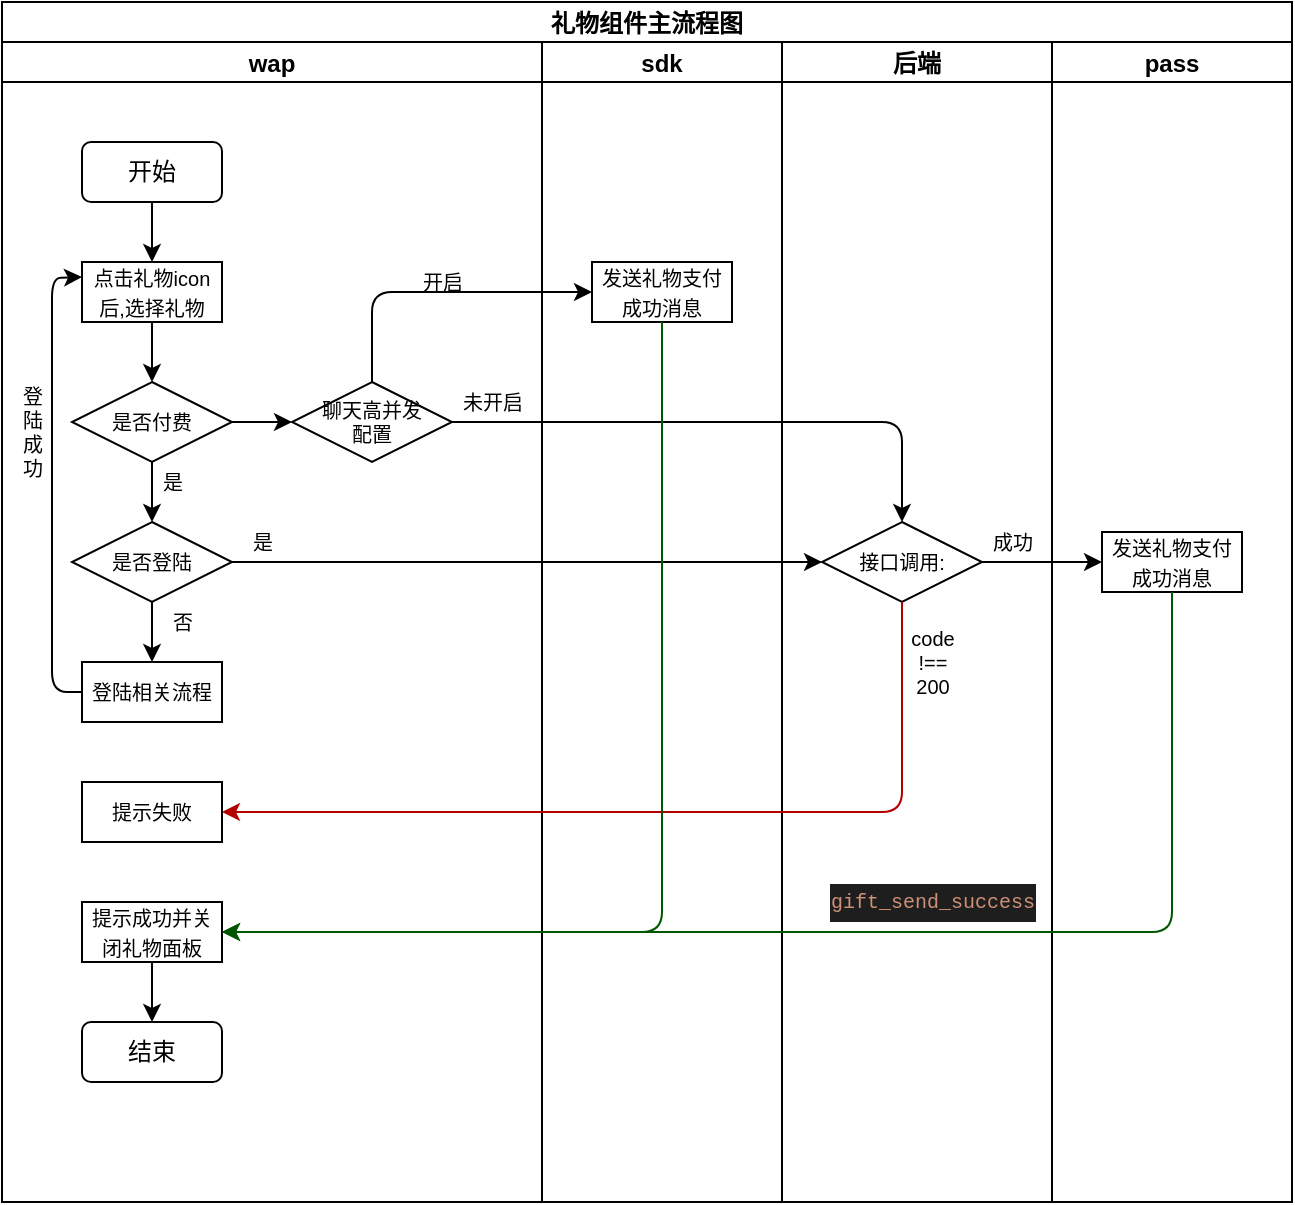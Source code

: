 <mxfile>
    <diagram id="QSWu9Wnhy0qAhUBLh6C_" name="第 1 页">
        <mxGraphModel dx="700" dy="1515" grid="1" gridSize="10" guides="1" tooltips="1" connect="1" arrows="1" fold="1" page="1" pageScale="1" pageWidth="827" pageHeight="1169" math="0" shadow="0">
            <root>
                <mxCell id="0"/>
                <mxCell id="1" parent="0"/>
                <mxCell id="10" value="礼物组件主流程图" style="swimlane;childLayout=stackLayout;resizeParent=1;resizeParentMax=0;startSize=20;" vertex="1" parent="1">
                    <mxGeometry x="120" y="-120" width="645" height="600" as="geometry"/>
                </mxCell>
                <mxCell id="11" value="wap" style="swimlane;startSize=20;" vertex="1" parent="10">
                    <mxGeometry y="20" width="270" height="580" as="geometry"/>
                </mxCell>
                <mxCell id="21" style="edgeStyle=none;html=1;exitX=0.5;exitY=1;exitDx=0;exitDy=0;entryX=0.5;entryY=0;entryDx=0;entryDy=0;" edge="1" parent="11" source="15" target="20">
                    <mxGeometry relative="1" as="geometry"/>
                </mxCell>
                <mxCell id="15" value="开始" style="rounded=1;whiteSpace=wrap;html=1;" vertex="1" parent="11">
                    <mxGeometry x="40" y="50" width="70" height="30" as="geometry"/>
                </mxCell>
                <mxCell id="27" value="" style="edgeStyle=none;html=1;fontSize=10;" edge="1" parent="11" source="20" target="26">
                    <mxGeometry relative="1" as="geometry"/>
                </mxCell>
                <mxCell id="20" value="&lt;font style=&quot;font-size: 10px&quot;&gt;点击礼物icon后,选择礼物&lt;/font&gt;" style="rounded=0;whiteSpace=wrap;html=1;" vertex="1" parent="11">
                    <mxGeometry x="40" y="110" width="70" height="30" as="geometry"/>
                </mxCell>
                <mxCell id="31" value="" style="edgeStyle=none;html=1;fontSize=10;" edge="1" parent="11" source="26" target="30">
                    <mxGeometry relative="1" as="geometry"/>
                </mxCell>
                <mxCell id="63" value="" style="edgeStyle=none;html=1;fontSize=10;" edge="1" parent="11" source="26" target="56">
                    <mxGeometry relative="1" as="geometry"/>
                </mxCell>
                <mxCell id="26" value="是否付费" style="rhombus;whiteSpace=wrap;html=1;fontSize=10;" vertex="1" parent="11">
                    <mxGeometry x="35" y="170" width="80" height="40" as="geometry"/>
                </mxCell>
                <mxCell id="34" value="" style="edgeStyle=none;html=1;fontSize=10;" edge="1" parent="11" source="30" target="33">
                    <mxGeometry relative="1" as="geometry"/>
                </mxCell>
                <mxCell id="30" value="是否登陆" style="rhombus;whiteSpace=wrap;html=1;fontSize=10;" vertex="1" parent="11">
                    <mxGeometry x="35" y="240" width="80" height="40" as="geometry"/>
                </mxCell>
                <mxCell id="35" style="edgeStyle=none;html=1;exitX=0;exitY=0.5;exitDx=0;exitDy=0;entryX=0;entryY=0.25;entryDx=0;entryDy=0;fontSize=10;" edge="1" parent="11" source="33" target="20">
                    <mxGeometry relative="1" as="geometry">
                        <Array as="points">
                            <mxPoint x="25" y="325"/>
                            <mxPoint x="25" y="270"/>
                            <mxPoint x="25" y="220"/>
                            <mxPoint x="25" y="118"/>
                        </Array>
                    </mxGeometry>
                </mxCell>
                <mxCell id="33" value="&lt;font style=&quot;font-size: 10px&quot;&gt;登陆相关流程&lt;/font&gt;" style="rounded=0;whiteSpace=wrap;html=1;" vertex="1" parent="11">
                    <mxGeometry x="40" y="310" width="70" height="30" as="geometry"/>
                </mxCell>
                <mxCell id="37" value="登&lt;br&gt;陆&lt;br&gt;成&lt;br&gt;功" style="text;html=1;align=center;verticalAlign=middle;resizable=0;points=[];autosize=1;strokeColor=none;fillColor=none;fontSize=10;" vertex="1" parent="11">
                    <mxGeometry y="170" width="30" height="50" as="geometry"/>
                </mxCell>
                <mxCell id="38" value="是" style="text;html=1;align=center;verticalAlign=middle;resizable=0;points=[];autosize=1;strokeColor=none;fillColor=none;fontSize=10;" vertex="1" parent="11">
                    <mxGeometry x="70" y="210" width="30" height="20" as="geometry"/>
                </mxCell>
                <mxCell id="44" value="是" style="text;html=1;align=center;verticalAlign=middle;resizable=0;points=[];autosize=1;strokeColor=none;fillColor=none;fontSize=10;" vertex="1" parent="11">
                    <mxGeometry x="115" y="240" width="30" height="20" as="geometry"/>
                </mxCell>
                <mxCell id="18" value="&lt;font style=&quot;font-size: 10px&quot;&gt;提示失败&lt;/font&gt;" style="rounded=0;whiteSpace=wrap;html=1;" vertex="1" parent="11">
                    <mxGeometry x="40" y="370" width="70" height="30" as="geometry"/>
                </mxCell>
                <mxCell id="52" value="" style="edgeStyle=none;html=1;fontSize=10;" edge="1" parent="11" source="50" target="51">
                    <mxGeometry relative="1" as="geometry"/>
                </mxCell>
                <mxCell id="50" value="&lt;font style=&quot;font-size: 10px&quot;&gt;提示成功并关闭礼物面板&lt;/font&gt;" style="rounded=0;whiteSpace=wrap;html=1;" vertex="1" parent="11">
                    <mxGeometry x="40" y="430" width="70" height="30" as="geometry"/>
                </mxCell>
                <mxCell id="51" value="结束" style="rounded=1;whiteSpace=wrap;html=1;" vertex="1" parent="11">
                    <mxGeometry x="40" y="490" width="70" height="30" as="geometry"/>
                </mxCell>
                <mxCell id="56" value="聊天高并发&lt;br&gt;配置" style="rhombus;whiteSpace=wrap;html=1;fontSize=10;" vertex="1" parent="11">
                    <mxGeometry x="145" y="170" width="80" height="40" as="geometry"/>
                </mxCell>
                <mxCell id="65" value="未开启" style="text;html=1;align=center;verticalAlign=middle;resizable=0;points=[];autosize=1;strokeColor=none;fillColor=none;fontSize=10;" vertex="1" parent="11">
                    <mxGeometry x="220" y="170" width="50" height="20" as="geometry"/>
                </mxCell>
                <mxCell id="69" value="开启" style="text;html=1;align=center;verticalAlign=middle;resizable=0;points=[];autosize=1;strokeColor=none;fillColor=none;fontSize=10;" vertex="1" parent="11">
                    <mxGeometry x="200" y="110" width="40" height="20" as="geometry"/>
                </mxCell>
                <mxCell id="66" value="sdk" style="swimlane;startSize=20;" vertex="1" parent="10">
                    <mxGeometry x="270" y="20" width="120" height="580" as="geometry"/>
                </mxCell>
                <mxCell id="67" value="&lt;font style=&quot;font-size: 10px&quot;&gt;发送礼物支付成功消息&lt;/font&gt;" style="rounded=0;whiteSpace=wrap;html=1;" vertex="1" parent="66">
                    <mxGeometry x="25" y="110" width="70" height="30" as="geometry"/>
                </mxCell>
                <mxCell id="12" value="后端" style="swimlane;startSize=20;" vertex="1" parent="10">
                    <mxGeometry x="390" y="20" width="135" height="580" as="geometry"/>
                </mxCell>
                <mxCell id="24" value="接口调用:" style="rhombus;whiteSpace=wrap;html=1;fontSize=10;" vertex="1" parent="12">
                    <mxGeometry x="20" y="240" width="80" height="40" as="geometry"/>
                </mxCell>
                <mxCell id="47" value="code&lt;br&gt;!==&lt;br&gt;200" style="text;html=1;align=center;verticalAlign=middle;resizable=0;points=[];autosize=1;strokeColor=none;fillColor=none;fontSize=10;" vertex="1" parent="12">
                    <mxGeometry x="55" y="290" width="40" height="40" as="geometry"/>
                </mxCell>
                <mxCell id="54" value="成功" style="text;html=1;align=center;verticalAlign=middle;resizable=0;points=[];autosize=1;strokeColor=none;fillColor=none;fontSize=10;" vertex="1" parent="12">
                    <mxGeometry x="95" y="240" width="40" height="20" as="geometry"/>
                </mxCell>
                <mxCell id="55" value="&lt;div style=&quot;color: rgb(212 , 212 , 212) ; background-color: rgb(30 , 30 , 30) ; font-family: &amp;#34;consolas&amp;#34; , &amp;#34;courier new&amp;#34; , monospace ; line-height: 19px&quot;&gt;&lt;span style=&quot;color: rgb(206 , 145 , 120)&quot;&gt;&lt;font style=&quot;font-size: 10px&quot;&gt;gift_send_success&lt;/font&gt;&lt;/span&gt;&lt;/div&gt;" style="text;html=1;align=center;verticalAlign=middle;resizable=0;points=[];autosize=1;strokeColor=none;fillColor=none;fontSize=10;" vertex="1" parent="12">
                    <mxGeometry x="20" y="420" width="110" height="20" as="geometry"/>
                </mxCell>
                <mxCell id="13" value="pass" style="swimlane;startSize=20;" vertex="1" parent="10">
                    <mxGeometry x="525" y="20" width="120" height="580" as="geometry"/>
                </mxCell>
                <mxCell id="48" value="&lt;font style=&quot;font-size: 10px&quot;&gt;发送礼物支付成功消息&lt;/font&gt;" style="rounded=0;whiteSpace=wrap;html=1;" vertex="1" parent="13">
                    <mxGeometry x="25" y="245" width="70" height="30" as="geometry"/>
                </mxCell>
                <mxCell id="46" value="" style="edgeStyle=none;html=1;fontSize=10;entryX=1;entryY=0.5;entryDx=0;entryDy=0;fillColor=#e51400;strokeColor=#B20000;" edge="1" parent="10" source="24" target="18">
                    <mxGeometry relative="1" as="geometry">
                        <mxPoint x="205" y="380" as="targetPoint"/>
                        <Array as="points">
                            <mxPoint x="450" y="405"/>
                        </Array>
                    </mxGeometry>
                </mxCell>
                <mxCell id="49" value="" style="edgeStyle=none;html=1;fontSize=10;" edge="1" parent="10" source="24" target="48">
                    <mxGeometry relative="1" as="geometry"/>
                </mxCell>
                <mxCell id="53" value="" style="edgeStyle=none;html=1;fontSize=10;entryX=1;entryY=0.5;entryDx=0;entryDy=0;fillColor=#008a00;strokeColor=#005700;" edge="1" parent="10" source="48" target="50">
                    <mxGeometry relative="1" as="geometry">
                        <mxPoint x="325" y="470" as="targetPoint"/>
                        <Array as="points">
                            <mxPoint x="585" y="465"/>
                        </Array>
                    </mxGeometry>
                </mxCell>
                <mxCell id="45" style="edgeStyle=none;html=1;exitX=1;exitY=0.5;exitDx=0;exitDy=0;fontSize=10;entryX=0;entryY=0.5;entryDx=0;entryDy=0;" edge="1" parent="10" source="30" target="24">
                    <mxGeometry relative="1" as="geometry">
                        <mxPoint x="150.0" y="279.793" as="targetPoint"/>
                    </mxGeometry>
                </mxCell>
                <mxCell id="64" style="edgeStyle=none;html=1;entryX=0.5;entryY=0;entryDx=0;entryDy=0;fontSize=10;exitX=1;exitY=0.5;exitDx=0;exitDy=0;" edge="1" parent="10" source="56" target="24">
                    <mxGeometry relative="1" as="geometry">
                        <Array as="points">
                            <mxPoint x="450" y="210"/>
                        </Array>
                    </mxGeometry>
                </mxCell>
                <mxCell id="68" value="" style="edgeStyle=none;html=1;fontSize=10;entryX=0;entryY=0.5;entryDx=0;entryDy=0;" edge="1" parent="10" source="56" target="67">
                    <mxGeometry relative="1" as="geometry">
                        <mxPoint x="185" y="110" as="targetPoint"/>
                        <Array as="points">
                            <mxPoint x="185" y="145"/>
                        </Array>
                    </mxGeometry>
                </mxCell>
                <mxCell id="70" value="" style="edgeStyle=none;html=1;fontSize=10;entryX=1;entryY=0.5;entryDx=0;entryDy=0;fillColor=#008a00;strokeColor=#005700;" edge="1" parent="10" source="67" target="50">
                    <mxGeometry relative="1" as="geometry">
                        <mxPoint x="330" y="240" as="targetPoint"/>
                        <Array as="points">
                            <mxPoint x="330" y="465"/>
                        </Array>
                    </mxGeometry>
                </mxCell>
                <mxCell id="39" value="否" style="text;html=1;align=center;verticalAlign=middle;resizable=0;points=[];autosize=1;strokeColor=none;fillColor=none;fontSize=10;" vertex="1" parent="1">
                    <mxGeometry x="195" y="180" width="30" height="20" as="geometry"/>
                </mxCell>
            </root>
        </mxGraphModel>
    </diagram>
</mxfile>
